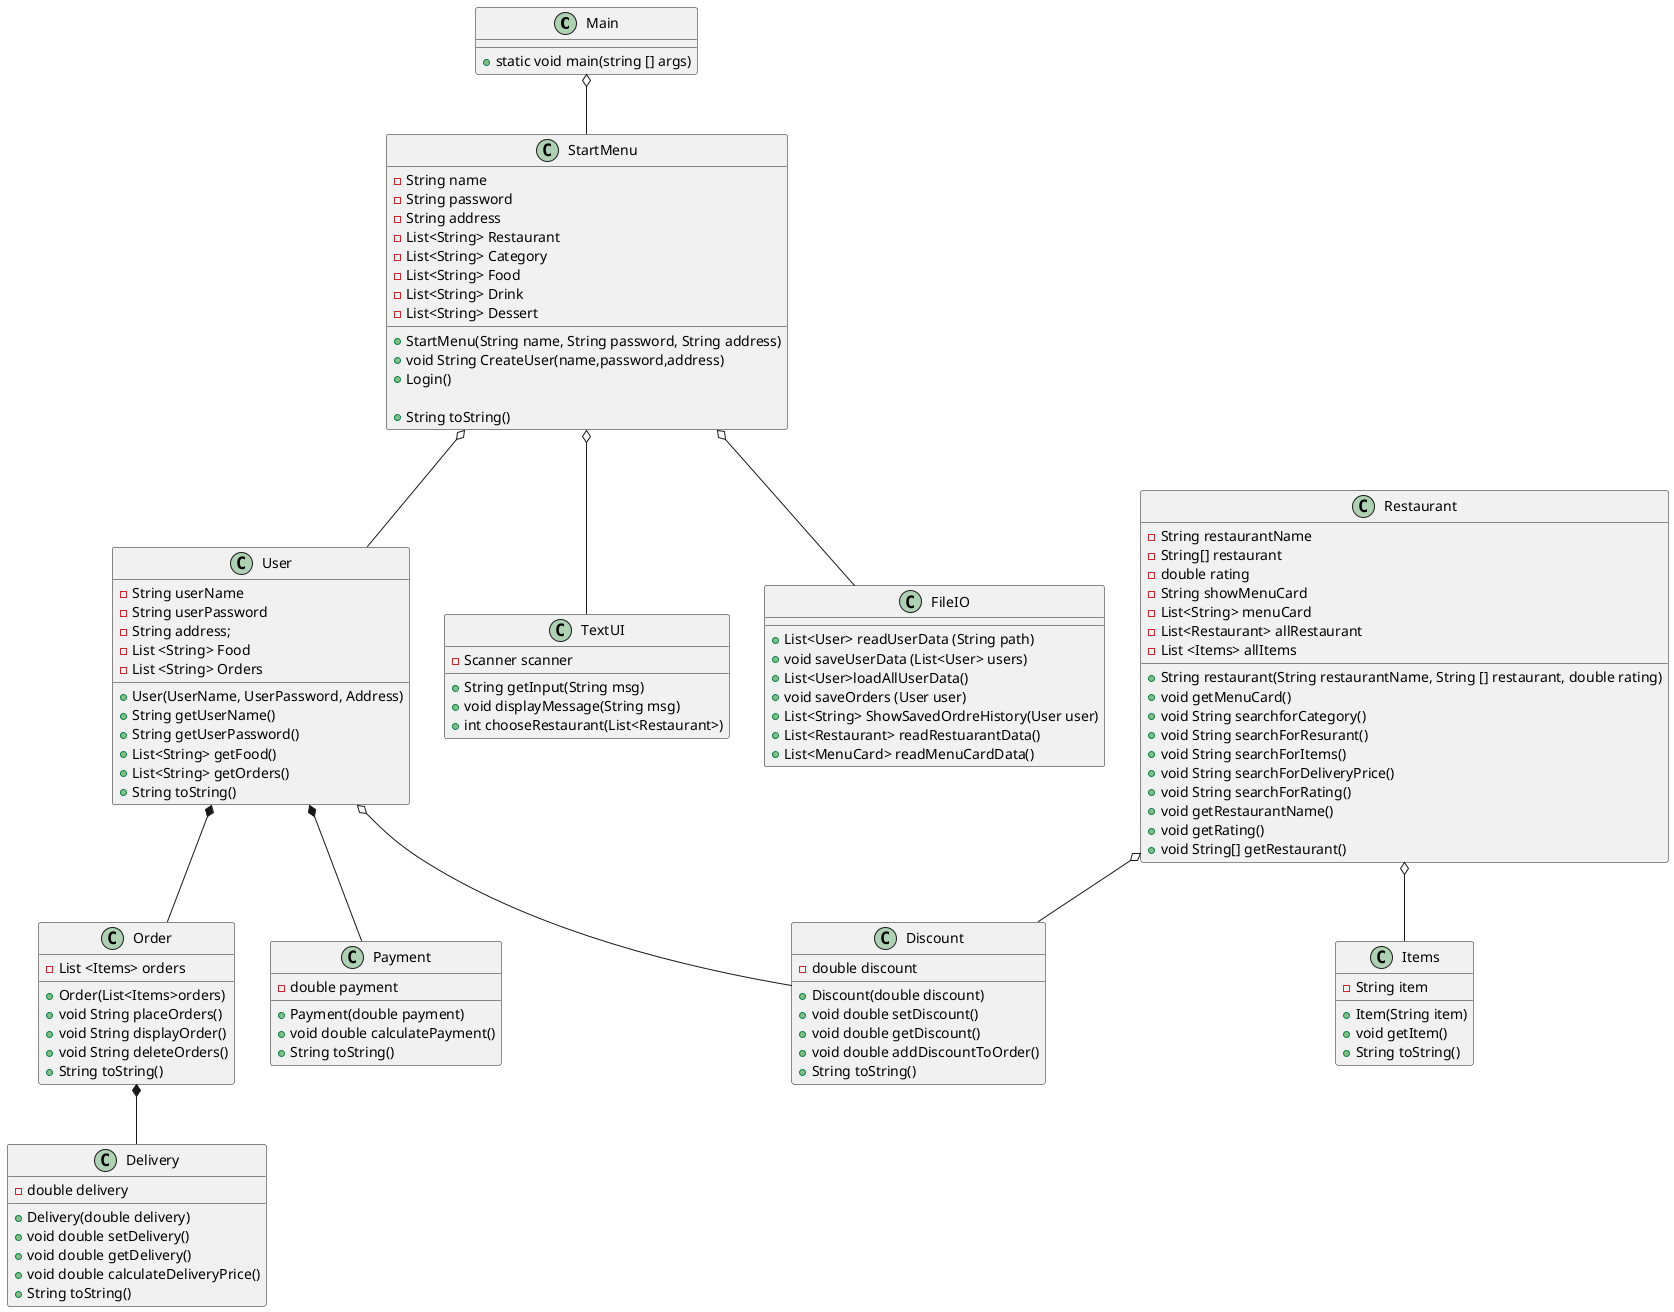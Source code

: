 @startuml
'https://plantuml.com/object-diagram

class Main{
+ static void main(string [] args)
}

class StartMenu{
- String name
- String password
- String address
- List<String> Restaurant
- List<String> Category
- List<String> Food
- List<String> Drink
- List<String> Dessert

+ StartMenu(String name, String password, String address)
+ void String CreateUser(name,password,address)
+ Login()

+ String toString()
}

class User{
- String userName
- String userPassword
- String address;
- List <String> Food
- List <String> Orders

+ User(UserName, UserPassword, Address)
+ String getUserName()
+ String getUserPassword()
+ List<String> getFood()
+ List<String> getOrders()
+ String toString()

}


class Order{
- List <Items> orders

+ Order(List<Items>orders)
+ void String placeOrders()
+ void String displayOrder()
+ void String deleteOrders()
+ String toString()
}

class Delivery {
- double delivery

+ Delivery(double delivery)
+ void double setDelivery()
+ void double getDelivery()
+ void double calculateDeliveryPrice()
+ String toString()
}

class Discount{
- double discount

+ Discount(double discount)
+ void double setDiscount()
+ void double getDiscount()
+ void double addDiscountToOrder()
+ String toString()
}

class Payment{
- double payment

+ Payment(double payment)
+ void double calculatePayment()
+ String toString()
}


 class Restaurant{
- String restaurantName
- String[] restaurant
- double rating
- String showMenuCard
- List<String> menuCard
-List<Restaurant> allRestaurant
-List <Items> allItems

+ String restaurant(String restaurantName, String [] restaurant, double rating)


+ void getMenuCard()
+ void String searchforCategory()
+ void String searchForResurant()
+ void String searchForItems()
+ void String searchForDeliveryPrice()
+ void String searchForRating()
+ void getRestaurantName()
+ void getRating()
+ void String[] getRestaurant()
}

class Items{
- String item

+ Item(String item)
+ void getItem()
+ String toString()
}

class TextUI{
- Scanner scanner
+ String getInput(String msg)
+ void displayMessage(String msg)
+ int chooseRestaurant(List<Restaurant>)
}

class FileIO{
+ List<User> readUserData (String path)
+ void saveUserData (List<User> users)
+ List<User>loadAllUserData()
+ void saveOrders (User user)
+ List<String> ShowSavedOrdreHistory(User user)
+ List<Restaurant> readRestuarantData()
+ List<MenuCard> readMenuCardData()
}


Main o-- StartMenu

StartMenu o-- TextUI
StartMenu o-- FileIO
StartMenu o-- User

User *-- Payment
User *-- Order
User o-- Discount

Order *-- Delivery


Restaurant o-- Items
Restaurant o-- Discount



@enduml
